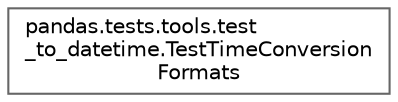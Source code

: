 digraph "Graphical Class Hierarchy"
{
 // LATEX_PDF_SIZE
  bgcolor="transparent";
  edge [fontname=Helvetica,fontsize=10,labelfontname=Helvetica,labelfontsize=10];
  node [fontname=Helvetica,fontsize=10,shape=box,height=0.2,width=0.4];
  rankdir="LR";
  Node0 [id="Node000000",label="pandas.tests.tools.test\l_to_datetime.TestTimeConversion\lFormats",height=0.2,width=0.4,color="grey40", fillcolor="white", style="filled",URL="$d9/dcf/classpandas_1_1tests_1_1tools_1_1test__to__datetime_1_1TestTimeConversionFormats.html",tooltip=" "];
}
